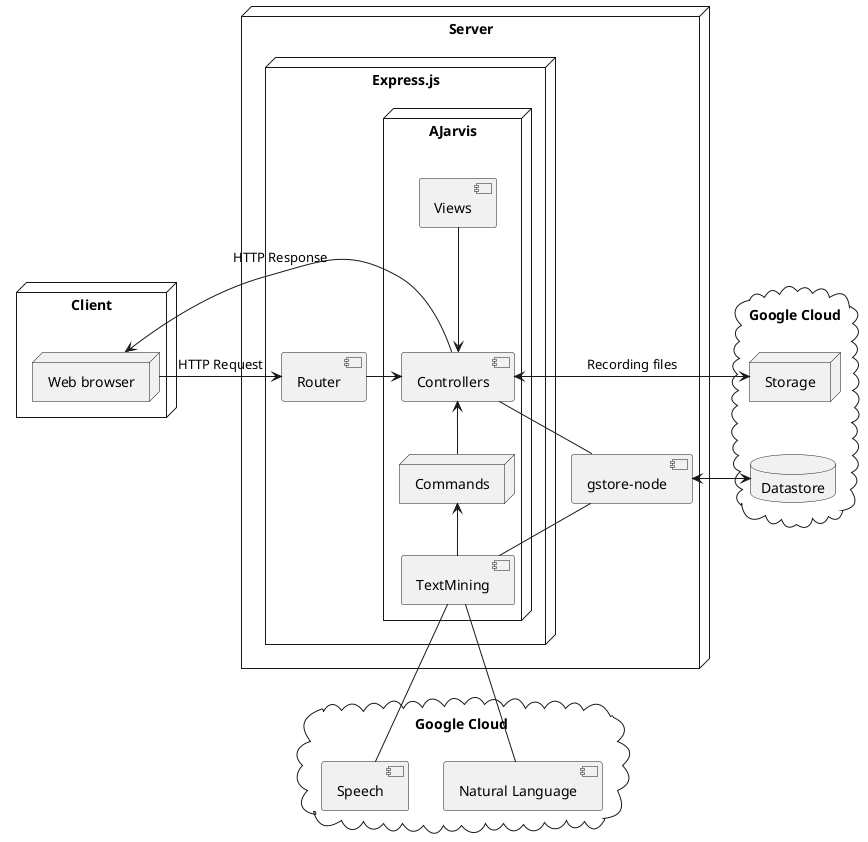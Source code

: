 @startuml
'!include base.puml
skinparam componentStyle uml2
skinparam style strictuml
skinparam rankSep 40

node Client {
	node "Web browser" as Browser
}

node Server {
	node "Express.js" {
		[Router]
		node AJarvis {
			[Controllers]
			[TextMining]
			[Views]
			node Commands

			Views --> Controllers
			Controllers <-- Commands
			Commands <-- TextMining
		}
	}
	[gstore-node] as GStore
}

cloud "Google Cloud" as GCP {
	[Speech] as STT
	[Natural Language] as NL
}

cloud "Google Cloud" {
    node Storage as ST
    database Datastore as DS
    ST -[hidden]- DS
}

Browser -> Router : HTTP Request
Router -> Controllers
Browser <- Controllers : HTTP Response

Controllers - GStore
GStore -- TextMining
GStore <-> DS
Controllers <-> ST : Recording files
TextMining -- STT
TextMining -- NL

@enduml
